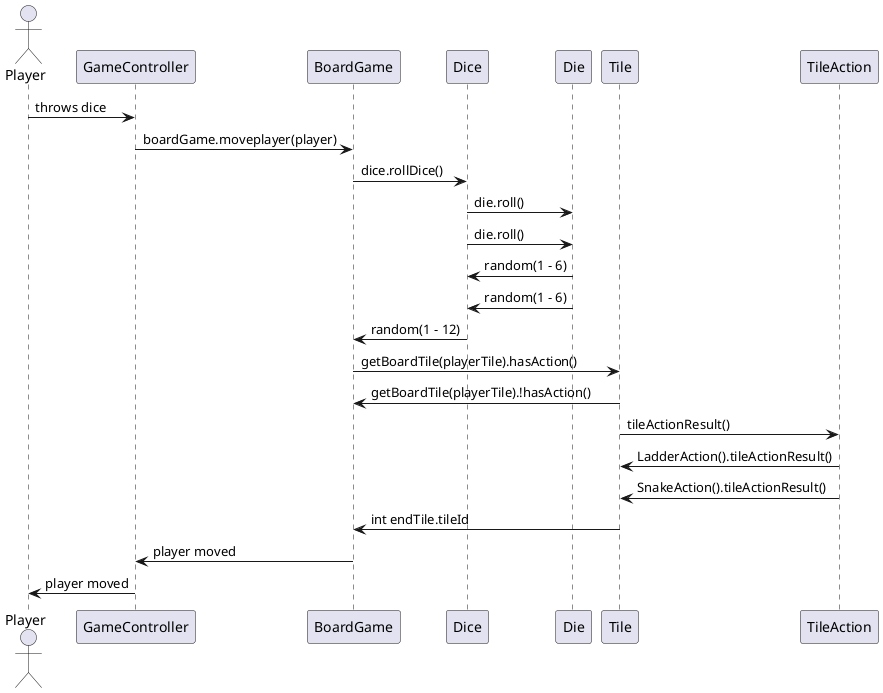 @startuml Sequence Diagram
actor Player
participant GameController
participant BoardGame
participant Dice
participant Die
participant Tile
participant TileAction


Player -> GameController: throws dice
GameController -> BoardGame: boardGame.moveplayer(player)
BoardGame -> Dice: dice.rollDice()
Dice -> Die: die.roll()
Dice -> Die: die.roll()
Dice <- Die: random(1 - 6)
Dice <- Die: random(1 - 6)
BoardGame <- Dice: random(1 - 12)
BoardGame -> Tile: getBoardTile(playerTile).hasAction()
BoardGame <- Tile: getBoardTile(playerTile).!hasAction()
Tile -> TileAction: tileActionResult()
Tile <- TileAction: LadderAction().tileActionResult()
Tile <- TileAction: SnakeAction().tileActionResult()
BoardGame <- Tile: int endTile.tileId
GameController <- BoardGame: player moved
Player <- GameController: player moved
@enduml